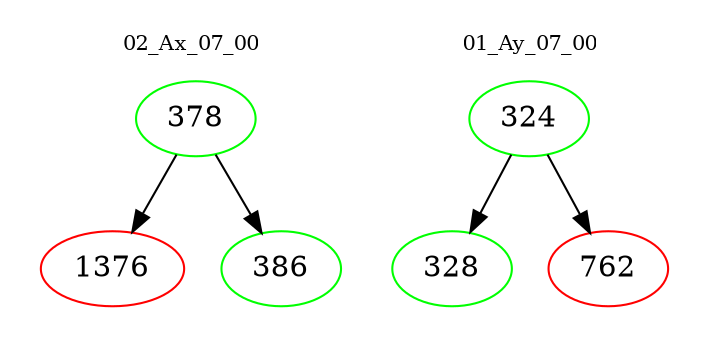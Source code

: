 digraph{
subgraph cluster_0 {
color = white
label = "02_Ax_07_00";
fontsize=10;
T0_378 [label="378", color="green"]
T0_378 -> T0_1376 [color="black"]
T0_1376 [label="1376", color="red"]
T0_378 -> T0_386 [color="black"]
T0_386 [label="386", color="green"]
}
subgraph cluster_1 {
color = white
label = "01_Ay_07_00";
fontsize=10;
T1_324 [label="324", color="green"]
T1_324 -> T1_328 [color="black"]
T1_328 [label="328", color="green"]
T1_324 -> T1_762 [color="black"]
T1_762 [label="762", color="red"]
}
}
